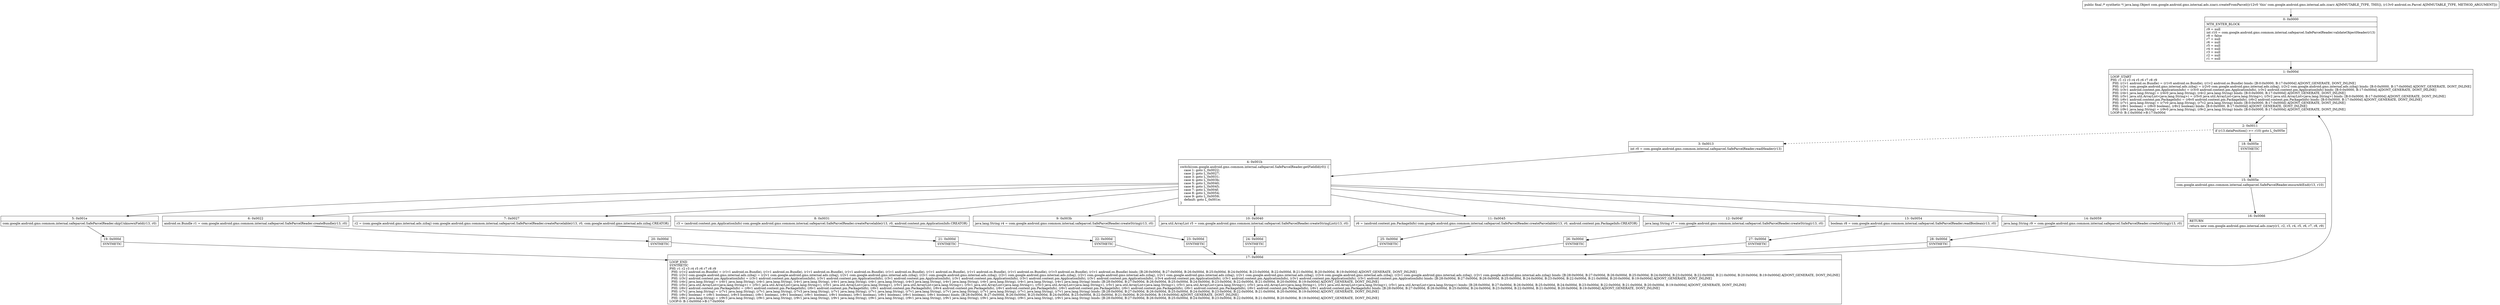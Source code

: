 digraph "CFG forcom.google.android.gms.internal.ads.zzarz.createFromParcel(Landroid\/os\/Parcel;)Ljava\/lang\/Object;" {
Node_0 [shape=record,label="{0\:\ 0x0000|MTH_ENTER_BLOCK\l|r9 = null\lint r10 = com.google.android.gms.common.internal.safeparcel.SafeParcelReader.validateObjectHeader(r13)\lr8 = false\lr7 = null\lr6 = null\lr5 = null\lr4 = null\lr3 = null\lr2 = null\lr1 = null\l}"];
Node_1 [shape=record,label="{1\:\ 0x000d|LOOP_START\lPHI: r1 r2 r3 r4 r5 r6 r7 r8 r9 \l  PHI: (r1v1 android.os.Bundle) = (r1v0 android.os.Bundle), (r1v2 android.os.Bundle) binds: [B:0:0x0000, B:17:0x000d] A[DONT_GENERATE, DONT_INLINE]\l  PHI: (r2v1 com.google.android.gms.internal.ads.zzbaj) = (r2v0 com.google.android.gms.internal.ads.zzbaj), (r2v2 com.google.android.gms.internal.ads.zzbaj) binds: [B:0:0x0000, B:17:0x000d] A[DONT_GENERATE, DONT_INLINE]\l  PHI: (r3v1 android.content.pm.ApplicationInfo) = (r3v0 android.content.pm.ApplicationInfo), (r3v2 android.content.pm.ApplicationInfo) binds: [B:0:0x0000, B:17:0x000d] A[DONT_GENERATE, DONT_INLINE]\l  PHI: (r4v1 java.lang.String) = (r4v0 java.lang.String), (r4v2 java.lang.String) binds: [B:0:0x0000, B:17:0x000d] A[DONT_GENERATE, DONT_INLINE]\l  PHI: (r5v1 java.util.ArrayList\<java.lang.String\>) = (r5v0 java.util.ArrayList\<java.lang.String\>), (r5v2 java.util.ArrayList\<java.lang.String\>) binds: [B:0:0x0000, B:17:0x000d] A[DONT_GENERATE, DONT_INLINE]\l  PHI: (r6v1 android.content.pm.PackageInfo) = (r6v0 android.content.pm.PackageInfo), (r6v2 android.content.pm.PackageInfo) binds: [B:0:0x0000, B:17:0x000d] A[DONT_GENERATE, DONT_INLINE]\l  PHI: (r7v1 java.lang.String) = (r7v0 java.lang.String), (r7v2 java.lang.String) binds: [B:0:0x0000, B:17:0x000d] A[DONT_GENERATE, DONT_INLINE]\l  PHI: (r8v1 boolean) = (r8v0 boolean), (r8v2 boolean) binds: [B:0:0x0000, B:17:0x000d] A[DONT_GENERATE, DONT_INLINE]\l  PHI: (r9v1 java.lang.String) = (r9v0 java.lang.String), (r9v2 java.lang.String) binds: [B:0:0x0000, B:17:0x000d] A[DONT_GENERATE, DONT_INLINE]\lLOOP:0: B:1:0x000d\-\>B:17:0x000d\l}"];
Node_2 [shape=record,label="{2\:\ 0x0011|if (r13.dataPosition() \>= r10) goto L_0x005e\l}"];
Node_3 [shape=record,label="{3\:\ 0x0013|int r0 = com.google.android.gms.common.internal.safeparcel.SafeParcelReader.readHeader(r13)\l}"];
Node_4 [shape=record,label="{4\:\ 0x001b|switch(com.google.android.gms.common.internal.safeparcel.SafeParcelReader.getFieldId(r0)) \{\l    case 1: goto L_0x0022;\l    case 2: goto L_0x0027;\l    case 3: goto L_0x0031;\l    case 4: goto L_0x003b;\l    case 5: goto L_0x0040;\l    case 6: goto L_0x0045;\l    case 7: goto L_0x004f;\l    case 8: goto L_0x0054;\l    case 9: goto L_0x0059;\l    default: goto L_0x001e;\l\}\l}"];
Node_5 [shape=record,label="{5\:\ 0x001e|com.google.android.gms.common.internal.safeparcel.SafeParcelReader.skipUnknownField(r13, r0)\l}"];
Node_6 [shape=record,label="{6\:\ 0x0022|android.os.Bundle r1 = com.google.android.gms.common.internal.safeparcel.SafeParcelReader.createBundle(r13, r0)\l}"];
Node_7 [shape=record,label="{7\:\ 0x0027|r2 = (com.google.android.gms.internal.ads.zzbaj) com.google.android.gms.common.internal.safeparcel.SafeParcelReader.createParcelable(r13, r0, com.google.android.gms.internal.ads.zzbaj.CREATOR)\l}"];
Node_8 [shape=record,label="{8\:\ 0x0031|r3 = (android.content.pm.ApplicationInfo) com.google.android.gms.common.internal.safeparcel.SafeParcelReader.createParcelable(r13, r0, android.content.pm.ApplicationInfo.CREATOR)\l}"];
Node_9 [shape=record,label="{9\:\ 0x003b|java.lang.String r4 = com.google.android.gms.common.internal.safeparcel.SafeParcelReader.createString(r13, r0)\l}"];
Node_10 [shape=record,label="{10\:\ 0x0040|java.util.ArrayList r5 = com.google.android.gms.common.internal.safeparcel.SafeParcelReader.createStringList(r13, r0)\l}"];
Node_11 [shape=record,label="{11\:\ 0x0045|r6 = (android.content.pm.PackageInfo) com.google.android.gms.common.internal.safeparcel.SafeParcelReader.createParcelable(r13, r0, android.content.pm.PackageInfo.CREATOR)\l}"];
Node_12 [shape=record,label="{12\:\ 0x004f|java.lang.String r7 = com.google.android.gms.common.internal.safeparcel.SafeParcelReader.createString(r13, r0)\l}"];
Node_13 [shape=record,label="{13\:\ 0x0054|boolean r8 = com.google.android.gms.common.internal.safeparcel.SafeParcelReader.readBoolean(r13, r0)\l}"];
Node_14 [shape=record,label="{14\:\ 0x0059|java.lang.String r9 = com.google.android.gms.common.internal.safeparcel.SafeParcelReader.createString(r13, r0)\l}"];
Node_15 [shape=record,label="{15\:\ 0x005e|com.google.android.gms.common.internal.safeparcel.SafeParcelReader.ensureAtEnd(r13, r10)\l}"];
Node_16 [shape=record,label="{16\:\ 0x0066|RETURN\l|return new com.google.android.gms.internal.ads.zzary(r1, r2, r3, r4, r5, r6, r7, r8, r9)\l}"];
Node_17 [shape=record,label="{17\:\ 0x000d|LOOP_END\lSYNTHETIC\lPHI: r1 r2 r3 r4 r5 r6 r7 r8 r9 \l  PHI: (r1v2 android.os.Bundle) = (r1v1 android.os.Bundle), (r1v1 android.os.Bundle), (r1v1 android.os.Bundle), (r1v1 android.os.Bundle), (r1v1 android.os.Bundle), (r1v1 android.os.Bundle), (r1v1 android.os.Bundle), (r1v1 android.os.Bundle), (r1v3 android.os.Bundle), (r1v1 android.os.Bundle) binds: [B:28:0x000d, B:27:0x000d, B:26:0x000d, B:25:0x000d, B:24:0x000d, B:23:0x000d, B:22:0x000d, B:21:0x000d, B:20:0x000d, B:19:0x000d] A[DONT_GENERATE, DONT_INLINE]\l  PHI: (r2v2 com.google.android.gms.internal.ads.zzbaj) = (r2v1 com.google.android.gms.internal.ads.zzbaj), (r2v1 com.google.android.gms.internal.ads.zzbaj), (r2v1 com.google.android.gms.internal.ads.zzbaj), (r2v1 com.google.android.gms.internal.ads.zzbaj), (r2v1 com.google.android.gms.internal.ads.zzbaj), (r2v1 com.google.android.gms.internal.ads.zzbaj), (r2v1 com.google.android.gms.internal.ads.zzbaj), (r2v4 com.google.android.gms.internal.ads.zzbaj), (r2v1 com.google.android.gms.internal.ads.zzbaj), (r2v1 com.google.android.gms.internal.ads.zzbaj) binds: [B:28:0x000d, B:27:0x000d, B:26:0x000d, B:25:0x000d, B:24:0x000d, B:23:0x000d, B:22:0x000d, B:21:0x000d, B:20:0x000d, B:19:0x000d] A[DONT_GENERATE, DONT_INLINE]\l  PHI: (r3v2 android.content.pm.ApplicationInfo) = (r3v1 android.content.pm.ApplicationInfo), (r3v1 android.content.pm.ApplicationInfo), (r3v1 android.content.pm.ApplicationInfo), (r3v1 android.content.pm.ApplicationInfo), (r3v1 android.content.pm.ApplicationInfo), (r3v1 android.content.pm.ApplicationInfo), (r3v4 android.content.pm.ApplicationInfo), (r3v1 android.content.pm.ApplicationInfo), (r3v1 android.content.pm.ApplicationInfo), (r3v1 android.content.pm.ApplicationInfo) binds: [B:28:0x000d, B:27:0x000d, B:26:0x000d, B:25:0x000d, B:24:0x000d, B:23:0x000d, B:22:0x000d, B:21:0x000d, B:20:0x000d, B:19:0x000d] A[DONT_GENERATE, DONT_INLINE]\l  PHI: (r4v2 java.lang.String) = (r4v1 java.lang.String), (r4v1 java.lang.String), (r4v1 java.lang.String), (r4v1 java.lang.String), (r4v1 java.lang.String), (r4v3 java.lang.String), (r4v1 java.lang.String), (r4v1 java.lang.String), (r4v1 java.lang.String), (r4v1 java.lang.String) binds: [B:28:0x000d, B:27:0x000d, B:26:0x000d, B:25:0x000d, B:24:0x000d, B:23:0x000d, B:22:0x000d, B:21:0x000d, B:20:0x000d, B:19:0x000d] A[DONT_GENERATE, DONT_INLINE]\l  PHI: (r5v2 java.util.ArrayList\<java.lang.String\>) = (r5v1 java.util.ArrayList\<java.lang.String\>), (r5v1 java.util.ArrayList\<java.lang.String\>), (r5v1 java.util.ArrayList\<java.lang.String\>), (r5v1 java.util.ArrayList\<java.lang.String\>), (r5v3 java.util.ArrayList\<java.lang.String\>), (r5v1 java.util.ArrayList\<java.lang.String\>), (r5v1 java.util.ArrayList\<java.lang.String\>), (r5v1 java.util.ArrayList\<java.lang.String\>), (r5v1 java.util.ArrayList\<java.lang.String\>), (r5v1 java.util.ArrayList\<java.lang.String\>) binds: [B:28:0x000d, B:27:0x000d, B:26:0x000d, B:25:0x000d, B:24:0x000d, B:23:0x000d, B:22:0x000d, B:21:0x000d, B:20:0x000d, B:19:0x000d] A[DONT_GENERATE, DONT_INLINE]\l  PHI: (r6v2 android.content.pm.PackageInfo) = (r6v1 android.content.pm.PackageInfo), (r6v1 android.content.pm.PackageInfo), (r6v1 android.content.pm.PackageInfo), (r6v4 android.content.pm.PackageInfo), (r6v1 android.content.pm.PackageInfo), (r6v1 android.content.pm.PackageInfo), (r6v1 android.content.pm.PackageInfo), (r6v1 android.content.pm.PackageInfo), (r6v1 android.content.pm.PackageInfo), (r6v1 android.content.pm.PackageInfo) binds: [B:28:0x000d, B:27:0x000d, B:26:0x000d, B:25:0x000d, B:24:0x000d, B:23:0x000d, B:22:0x000d, B:21:0x000d, B:20:0x000d, B:19:0x000d] A[DONT_GENERATE, DONT_INLINE]\l  PHI: (r7v2 java.lang.String) = (r7v1 java.lang.String), (r7v1 java.lang.String), (r7v3 java.lang.String), (r7v1 java.lang.String), (r7v1 java.lang.String), (r7v1 java.lang.String), (r7v1 java.lang.String), (r7v1 java.lang.String), (r7v1 java.lang.String), (r7v1 java.lang.String) binds: [B:28:0x000d, B:27:0x000d, B:26:0x000d, B:25:0x000d, B:24:0x000d, B:23:0x000d, B:22:0x000d, B:21:0x000d, B:20:0x000d, B:19:0x000d] A[DONT_GENERATE, DONT_INLINE]\l  PHI: (r8v2 boolean) = (r8v1 boolean), (r8v3 boolean), (r8v1 boolean), (r8v1 boolean), (r8v1 boolean), (r8v1 boolean), (r8v1 boolean), (r8v1 boolean), (r8v1 boolean), (r8v1 boolean) binds: [B:28:0x000d, B:27:0x000d, B:26:0x000d, B:25:0x000d, B:24:0x000d, B:23:0x000d, B:22:0x000d, B:21:0x000d, B:20:0x000d, B:19:0x000d] A[DONT_GENERATE, DONT_INLINE]\l  PHI: (r9v2 java.lang.String) = (r9v3 java.lang.String), (r9v1 java.lang.String), (r9v1 java.lang.String), (r9v1 java.lang.String), (r9v1 java.lang.String), (r9v1 java.lang.String), (r9v1 java.lang.String), (r9v1 java.lang.String), (r9v1 java.lang.String), (r9v1 java.lang.String) binds: [B:28:0x000d, B:27:0x000d, B:26:0x000d, B:25:0x000d, B:24:0x000d, B:23:0x000d, B:22:0x000d, B:21:0x000d, B:20:0x000d, B:19:0x000d] A[DONT_GENERATE, DONT_INLINE]\lLOOP:0: B:1:0x000d\-\>B:17:0x000d\l}"];
Node_18 [shape=record,label="{18\:\ 0x005e|SYNTHETIC\l}"];
Node_19 [shape=record,label="{19\:\ 0x000d|SYNTHETIC\l}"];
Node_20 [shape=record,label="{20\:\ 0x000d|SYNTHETIC\l}"];
Node_21 [shape=record,label="{21\:\ 0x000d|SYNTHETIC\l}"];
Node_22 [shape=record,label="{22\:\ 0x000d|SYNTHETIC\l}"];
Node_23 [shape=record,label="{23\:\ 0x000d|SYNTHETIC\l}"];
Node_24 [shape=record,label="{24\:\ 0x000d|SYNTHETIC\l}"];
Node_25 [shape=record,label="{25\:\ 0x000d|SYNTHETIC\l}"];
Node_26 [shape=record,label="{26\:\ 0x000d|SYNTHETIC\l}"];
Node_27 [shape=record,label="{27\:\ 0x000d|SYNTHETIC\l}"];
Node_28 [shape=record,label="{28\:\ 0x000d|SYNTHETIC\l}"];
MethodNode[shape=record,label="{public final \/* synthetic *\/ java.lang.Object com.google.android.gms.internal.ads.zzarz.createFromParcel((r12v0 'this' com.google.android.gms.internal.ads.zzarz A[IMMUTABLE_TYPE, THIS]), (r13v0 android.os.Parcel A[IMMUTABLE_TYPE, METHOD_ARGUMENT])) }"];
MethodNode -> Node_0;
Node_0 -> Node_1;
Node_1 -> Node_2;
Node_2 -> Node_3[style=dashed];
Node_2 -> Node_18;
Node_3 -> Node_4;
Node_4 -> Node_5;
Node_4 -> Node_6;
Node_4 -> Node_7;
Node_4 -> Node_8;
Node_4 -> Node_9;
Node_4 -> Node_10;
Node_4 -> Node_11;
Node_4 -> Node_12;
Node_4 -> Node_13;
Node_4 -> Node_14;
Node_5 -> Node_19;
Node_6 -> Node_20;
Node_7 -> Node_21;
Node_8 -> Node_22;
Node_9 -> Node_23;
Node_10 -> Node_24;
Node_11 -> Node_25;
Node_12 -> Node_26;
Node_13 -> Node_27;
Node_14 -> Node_28;
Node_15 -> Node_16;
Node_17 -> Node_1;
Node_18 -> Node_15;
Node_19 -> Node_17;
Node_20 -> Node_17;
Node_21 -> Node_17;
Node_22 -> Node_17;
Node_23 -> Node_17;
Node_24 -> Node_17;
Node_25 -> Node_17;
Node_26 -> Node_17;
Node_27 -> Node_17;
Node_28 -> Node_17;
}

